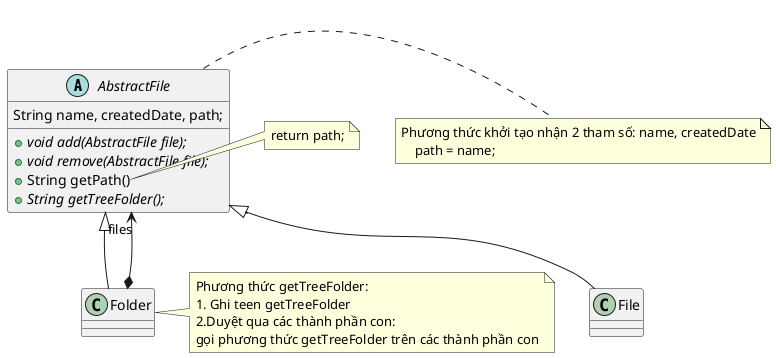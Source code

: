 @startuml
'https://plantuml.com/class-diagram

abstract AbstractFile{
    String name, createdDate, path;
    + {abstract} void add(AbstractFile file);
    + {abstract} void remove(AbstractFile file);
    + String getPath()
    + {abstract} String getTreeFolder();
}

class File
class Folder

AbstractFile <|-- File
AbstractFile <|-- Folder
Folder *--> "files" AbstractFile
note right of AbstractFile
Phương thức khởi tạo nhận 2 tham số: name, createdDate
    path = name;
end note
note right of AbstractFile::getPath
return path;
end note
note right of Folder
    Phương thức getTreeFolder:
    1. Ghi teen getTreeFolder
    2.Duyệt qua các thành phần con:
    gọi phương thức getTreeFolder trên các thành phần con
end note
@enduml
